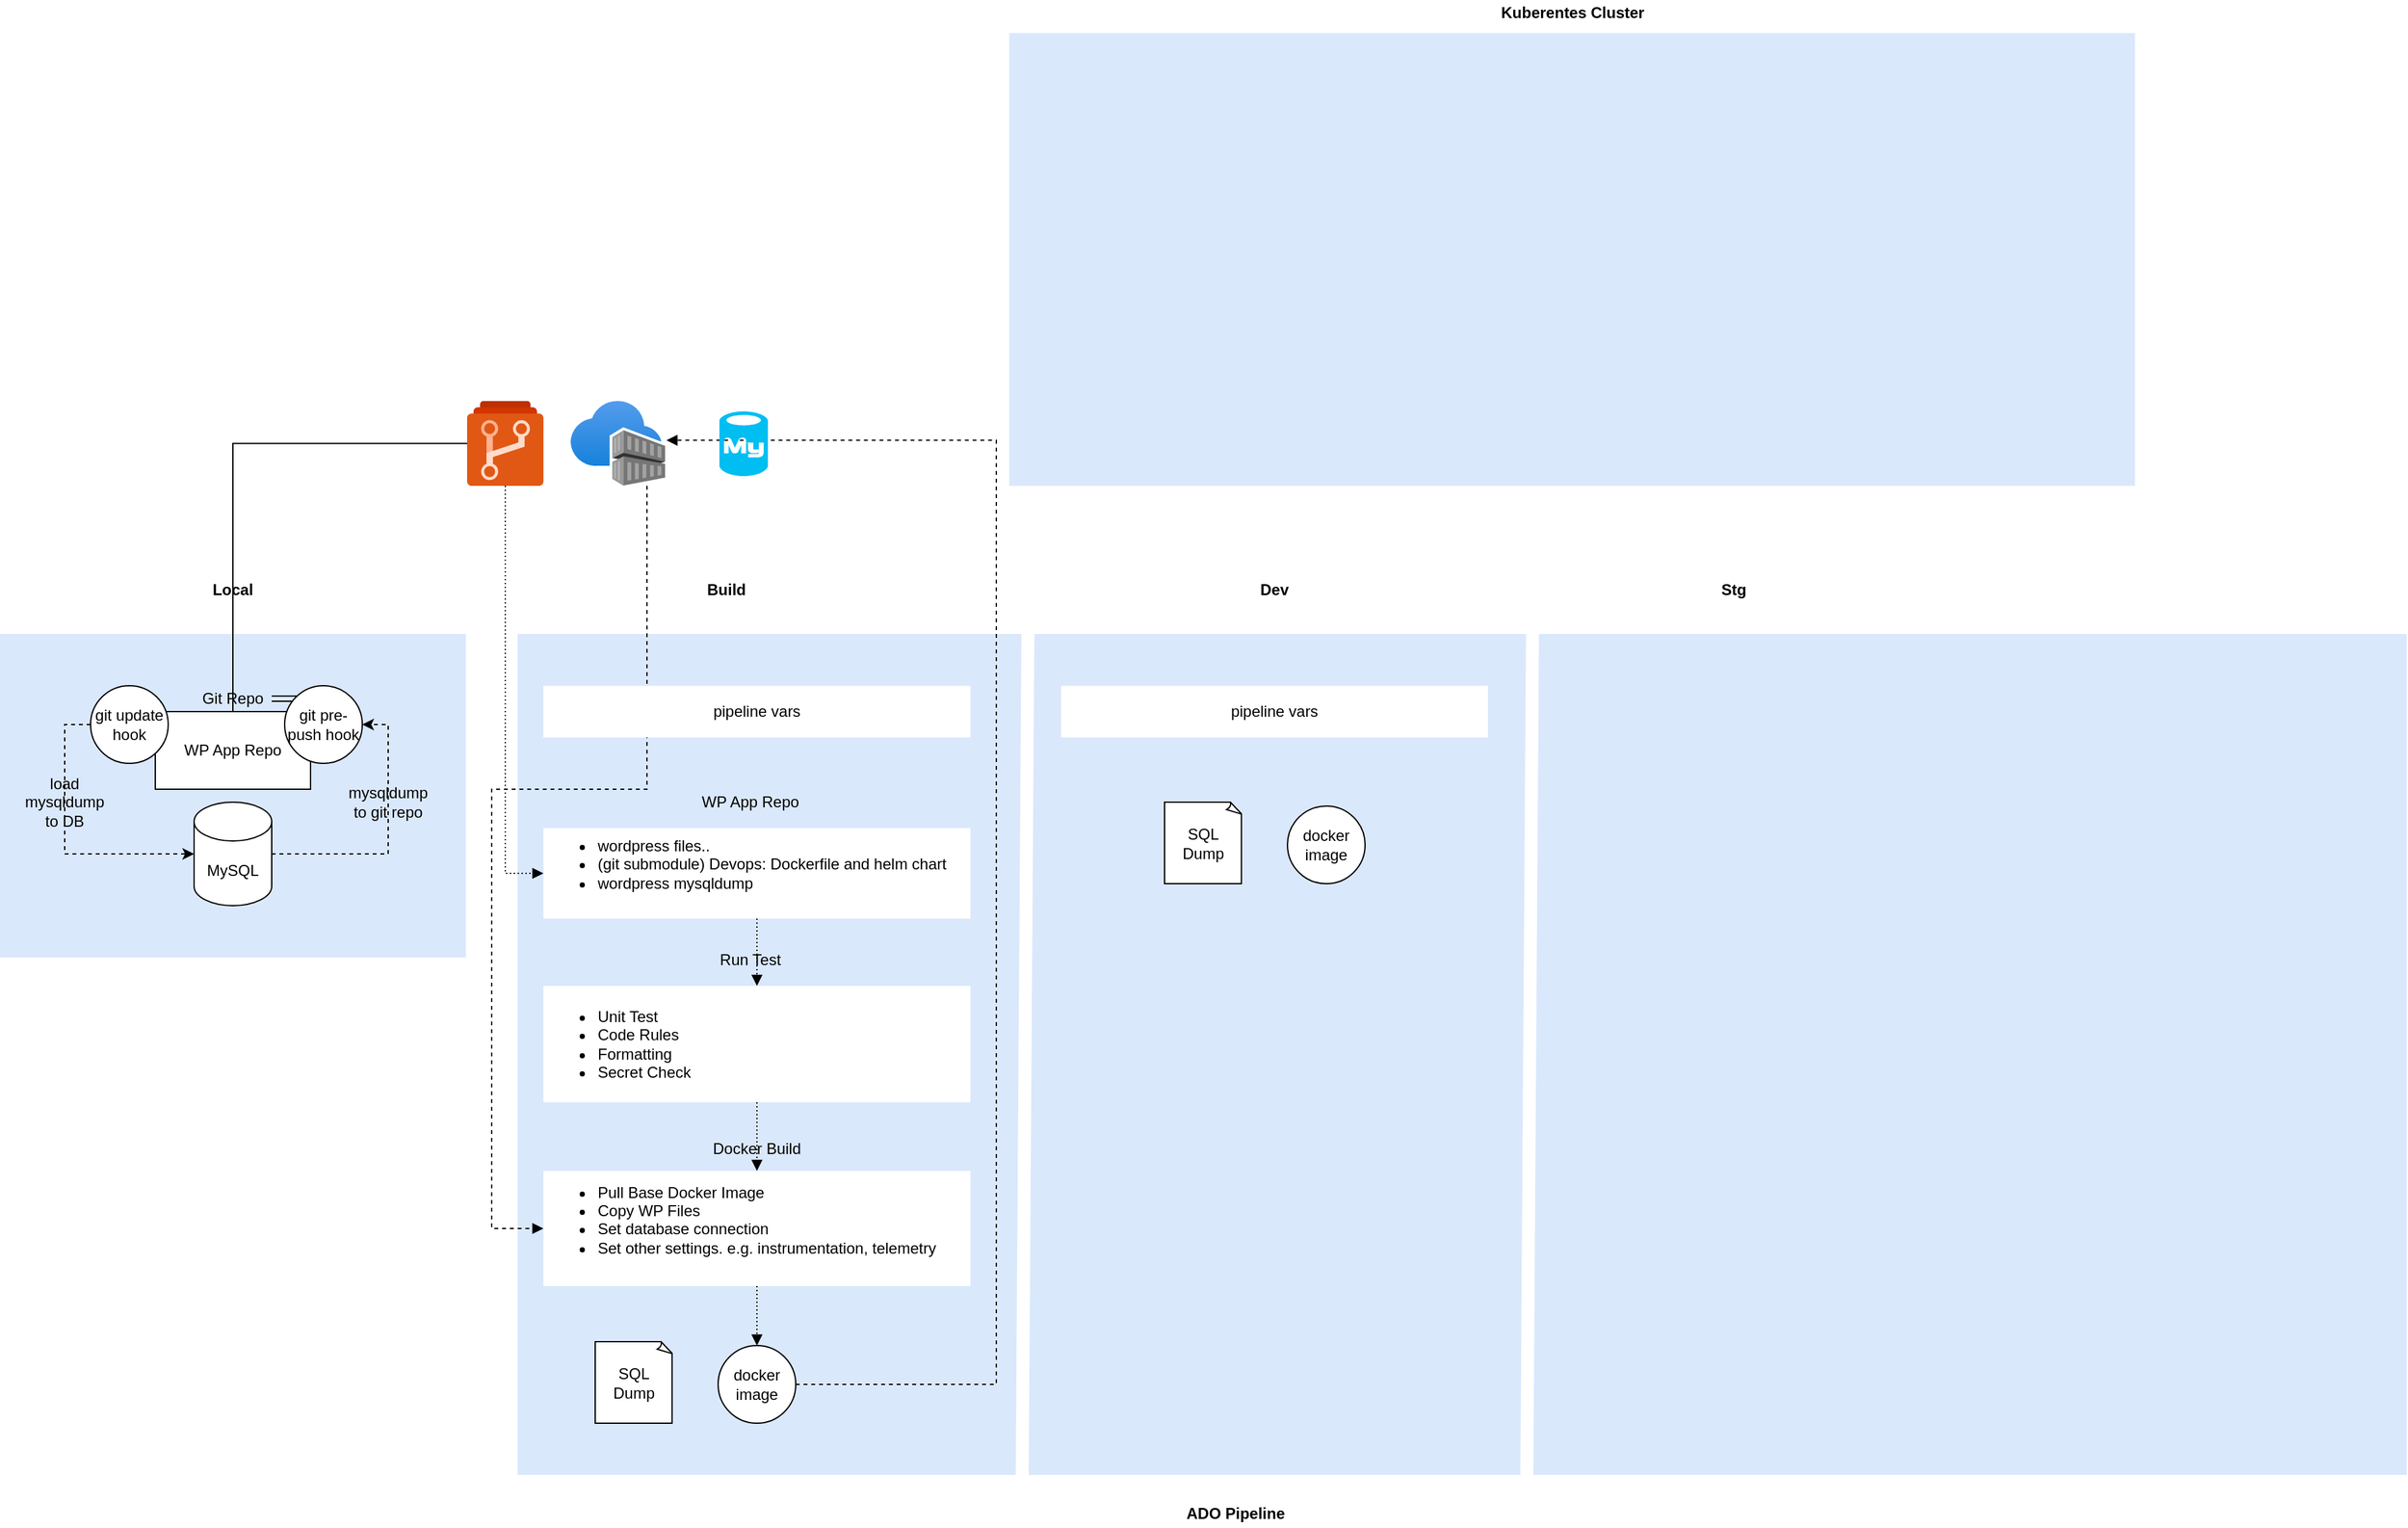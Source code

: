 <mxfile version="13.10.4" type="github">
  <diagram id="VkWiQgKyTVFQmq3Agn1a" name="Page-1">
    <mxGraphModel dx="2201" dy="1944" grid="1" gridSize="10" guides="1" tooltips="1" connect="1" arrows="1" fold="1" page="1" pageScale="1" pageWidth="850" pageHeight="1100" math="0" shadow="0">
      <root>
        <mxCell id="0" />
        <mxCell id="1" parent="0" />
        <mxCell id="SQHUohOvqXXeoGCL0_S1-23" value="" style="rounded=0;whiteSpace=wrap;html=1;fillColor=#dae8fc;strokeColor=none;" vertex="1" parent="1">
          <mxGeometry x="-10" y="400" width="360" height="250" as="geometry" />
        </mxCell>
        <mxCell id="SQHUohOvqXXeoGCL0_S1-17" style="edgeStyle=orthogonalEdgeStyle;rounded=0;orthogonalLoop=1;jettySize=auto;html=1;entryX=1;entryY=0.5;entryDx=0;entryDy=0;dashed=1;" edge="1" parent="1" source="SQHUohOvqXXeoGCL0_S1-1" target="SQHUohOvqXXeoGCL0_S1-6">
          <mxGeometry relative="1" as="geometry" />
        </mxCell>
        <mxCell id="SQHUohOvqXXeoGCL0_S1-1" value="MySQL" style="shape=cylinder3;whiteSpace=wrap;html=1;boundedLbl=1;backgroundOutline=1;size=15;" vertex="1" parent="1">
          <mxGeometry x="140" y="530" width="60" height="80" as="geometry" />
        </mxCell>
        <mxCell id="SQHUohOvqXXeoGCL0_S1-3" value="WP App Repo" style="rounded=0;whiteSpace=wrap;html=1;" vertex="1" parent="1">
          <mxGeometry x="110" y="460" width="120" height="60" as="geometry" />
        </mxCell>
        <mxCell id="SQHUohOvqXXeoGCL0_S1-16" style="edgeStyle=orthogonalEdgeStyle;rounded=0;orthogonalLoop=1;jettySize=auto;html=1;entryX=0;entryY=0.5;entryDx=0;entryDy=0;entryPerimeter=0;dashed=1;exitX=0;exitY=0.5;exitDx=0;exitDy=0;" edge="1" parent="1" source="SQHUohOvqXXeoGCL0_S1-4" target="SQHUohOvqXXeoGCL0_S1-1">
          <mxGeometry relative="1" as="geometry" />
        </mxCell>
        <mxCell id="SQHUohOvqXXeoGCL0_S1-4" value="git update hook" style="ellipse;whiteSpace=wrap;html=1;aspect=fixed;" vertex="1" parent="1">
          <mxGeometry x="60" y="440" width="60" height="60" as="geometry" />
        </mxCell>
        <mxCell id="SQHUohOvqXXeoGCL0_S1-45" value="" style="edgeStyle=orthogonalEdgeStyle;shape=link;rounded=0;orthogonalLoop=1;jettySize=auto;html=1;endArrow=none;endFill=0;" edge="1" parent="1" source="SQHUohOvqXXeoGCL0_S1-5" target="SQHUohOvqXXeoGCL0_S1-6">
          <mxGeometry relative="1" as="geometry" />
        </mxCell>
        <mxCell id="SQHUohOvqXXeoGCL0_S1-5" value="Git Repo" style="text;html=1;strokeColor=none;fillColor=none;align=center;verticalAlign=middle;whiteSpace=wrap;rounded=0;" vertex="1" parent="1">
          <mxGeometry x="140" y="440" width="60" height="20" as="geometry" />
        </mxCell>
        <mxCell id="SQHUohOvqXXeoGCL0_S1-6" value="git pre-push hook" style="ellipse;whiteSpace=wrap;html=1;aspect=fixed;" vertex="1" parent="1">
          <mxGeometry x="210" y="440" width="60" height="60" as="geometry" />
        </mxCell>
        <mxCell id="SQHUohOvqXXeoGCL0_S1-13" value="mysqldump to git repo" style="text;html=1;strokeColor=none;fillColor=none;align=center;verticalAlign=middle;whiteSpace=wrap;rounded=0;" vertex="1" parent="1">
          <mxGeometry x="260" y="520" width="60" height="20" as="geometry" />
        </mxCell>
        <mxCell id="SQHUohOvqXXeoGCL0_S1-21" value="load mysqldump to DB" style="text;html=1;strokeColor=none;fillColor=none;align=center;verticalAlign=middle;whiteSpace=wrap;rounded=0;" vertex="1" parent="1">
          <mxGeometry x="10" y="520" width="60" height="20" as="geometry" />
        </mxCell>
        <mxCell id="SQHUohOvqXXeoGCL0_S1-24" value="&lt;b&gt;Local&lt;/b&gt;" style="text;html=1;strokeColor=none;fillColor=none;align=center;verticalAlign=middle;whiteSpace=wrap;rounded=0;" vertex="1" parent="1">
          <mxGeometry x="140" y="356" width="60" height="20" as="geometry" />
        </mxCell>
        <mxCell id="SQHUohOvqXXeoGCL0_S1-31" style="edgeStyle=orthogonalEdgeStyle;rounded=0;orthogonalLoop=1;jettySize=auto;html=1;entryX=0.5;entryY=0;entryDx=0;entryDy=0;endArrow=none;endFill=0;" edge="1" parent="1" source="SQHUohOvqXXeoGCL0_S1-25" target="SQHUohOvqXXeoGCL0_S1-3">
          <mxGeometry relative="1" as="geometry" />
        </mxCell>
        <mxCell id="SQHUohOvqXXeoGCL0_S1-25" value="" style="aspect=fixed;html=1;points=[];align=center;image;fontSize=12;image=img/lib/mscae/Azure_Repos.svg;" vertex="1" parent="1">
          <mxGeometry x="351" y="220" width="59" height="65.56" as="geometry" />
        </mxCell>
        <mxCell id="SQHUohOvqXXeoGCL0_S1-27" value="" style="rounded=0;whiteSpace=wrap;html=1;fillColor=#dae8fc;strokeColor=none;" vertex="1" parent="1">
          <mxGeometry x="390" y="400" width="1460" height="650" as="geometry" />
        </mxCell>
        <mxCell id="SQHUohOvqXXeoGCL0_S1-64" style="edgeStyle=orthogonalEdgeStyle;rounded=0;orthogonalLoop=1;jettySize=auto;html=1;entryX=0;entryY=0.5;entryDx=0;entryDy=0;startArrow=none;startFill=0;endArrow=block;endFill=1;dashed=1;" edge="1" parent="1" source="SQHUohOvqXXeoGCL0_S1-29" target="SQHUohOvqXXeoGCL0_S1-51">
          <mxGeometry relative="1" as="geometry">
            <Array as="points">
              <mxPoint x="490" y="253" />
              <mxPoint x="490" y="520" />
              <mxPoint x="370" y="520" />
              <mxPoint x="370" y="859" />
            </Array>
          </mxGeometry>
        </mxCell>
        <mxCell id="SQHUohOvqXXeoGCL0_S1-29" value="" style="aspect=fixed;html=1;points=[];align=center;image;fontSize=12;image=img/lib/azure2/containers/Container_Registries.svg;" vertex="1" parent="1">
          <mxGeometry x="431" y="220" width="73.08" height="65.56" as="geometry" />
        </mxCell>
        <mxCell id="SQHUohOvqXXeoGCL0_S1-33" value="&lt;b&gt;Build&lt;/b&gt;" style="text;html=1;strokeColor=none;fillColor=none;align=center;verticalAlign=middle;whiteSpace=wrap;rounded=0;" vertex="1" parent="1">
          <mxGeometry x="500" y="356" width="103.08" height="20" as="geometry" />
        </mxCell>
        <mxCell id="SQHUohOvqXXeoGCL0_S1-34" value="&lt;b&gt;Dev&lt;/b&gt;" style="text;html=1;strokeColor=none;fillColor=none;align=center;verticalAlign=middle;whiteSpace=wrap;rounded=0;" vertex="1" parent="1">
          <mxGeometry x="945" y="356" width="60" height="20" as="geometry" />
        </mxCell>
        <mxCell id="SQHUohOvqXXeoGCL0_S1-35" value="&lt;b&gt;Stg&lt;br&gt;&lt;/b&gt;" style="text;html=1;strokeColor=none;fillColor=none;align=center;verticalAlign=middle;whiteSpace=wrap;rounded=0;" vertex="1" parent="1">
          <mxGeometry x="1300" y="356" width="60" height="20" as="geometry" />
        </mxCell>
        <mxCell id="SQHUohOvqXXeoGCL0_S1-36" value="&lt;span&gt;pipeline vars&lt;/span&gt;" style="rounded=0;whiteSpace=wrap;html=1;strokeColor=none;" vertex="1" parent="1">
          <mxGeometry x="410" y="440" width="330" height="40" as="geometry" />
        </mxCell>
        <mxCell id="SQHUohOvqXXeoGCL0_S1-37" value="&lt;b&gt;ADO Pipeline&lt;/b&gt;" style="text;html=1;strokeColor=none;fillColor=none;align=center;verticalAlign=middle;whiteSpace=wrap;rounded=0;" vertex="1" parent="1">
          <mxGeometry x="900" y="1070" width="90" height="20" as="geometry" />
        </mxCell>
        <mxCell id="SQHUohOvqXXeoGCL0_S1-59" style="edgeStyle=orthogonalEdgeStyle;rounded=0;orthogonalLoop=1;jettySize=auto;html=1;exitX=0.5;exitY=1;exitDx=0;exitDy=0;entryX=0.5;entryY=0;entryDx=0;entryDy=0;dashed=1;dashPattern=1 2;startArrow=none;startFill=0;endArrow=block;endFill=1;" edge="1" parent="1" source="SQHUohOvqXXeoGCL0_S1-44" target="SQHUohOvqXXeoGCL0_S1-54">
          <mxGeometry relative="1" as="geometry" />
        </mxCell>
        <mxCell id="SQHUohOvqXXeoGCL0_S1-44" value="&lt;div&gt;&lt;ul&gt;&lt;li&gt;wordpress files..&lt;br&gt;&lt;/li&gt;&lt;li&gt;(git submodule) Devops: Dockerfile and helm chart&lt;/li&gt;&lt;li&gt;wordpress mysqldump&lt;/li&gt;&lt;/ul&gt;&lt;/div&gt;&lt;div&gt;&lt;br&gt;&lt;/div&gt;" style="rounded=0;whiteSpace=wrap;html=1;strokeColor=none;align=left;" vertex="1" parent="1">
          <mxGeometry x="410" y="550" width="330" height="70" as="geometry" />
        </mxCell>
        <mxCell id="SQHUohOvqXXeoGCL0_S1-46" value="WP App Repo" style="text;html=1;strokeColor=none;fillColor=none;align=center;verticalAlign=middle;whiteSpace=wrap;rounded=0;" vertex="1" parent="1">
          <mxGeometry x="400" y="520" width="340" height="20" as="geometry" />
        </mxCell>
        <mxCell id="SQHUohOvqXXeoGCL0_S1-49" value="" style="endArrow=none;html=1;strokeWidth=10;entryX=0.432;entryY=0;entryDx=0;entryDy=0;entryPerimeter=0;exitX=0.429;exitY=1;exitDx=0;exitDy=0;exitPerimeter=0;strokeColor=#FFFFFF;" edge="1" parent="1">
          <mxGeometry width="50" height="50" relative="1" as="geometry">
            <mxPoint x="780.0" y="1050" as="sourcePoint" />
            <mxPoint x="784.38" y="400" as="targetPoint" />
          </mxGeometry>
        </mxCell>
        <mxCell id="SQHUohOvqXXeoGCL0_S1-62" style="edgeStyle=orthogonalEdgeStyle;rounded=0;orthogonalLoop=1;jettySize=auto;html=1;exitX=0.5;exitY=1;exitDx=0;exitDy=0;entryX=0.5;entryY=0;entryDx=0;entryDy=0;dashed=1;dashPattern=1 2;startArrow=none;startFill=0;endArrow=block;endFill=1;" edge="1" parent="1" source="SQHUohOvqXXeoGCL0_S1-51" target="SQHUohOvqXXeoGCL0_S1-57">
          <mxGeometry relative="1" as="geometry" />
        </mxCell>
        <mxCell id="SQHUohOvqXXeoGCL0_S1-51" value="&lt;div&gt;&lt;ul&gt;&lt;li&gt;Pull Base Docker Image&lt;br&gt;&lt;/li&gt;&lt;li&gt;Copy WP Files&amp;nbsp;&lt;/li&gt;&lt;li&gt;Set database connection&lt;/li&gt;&lt;li&gt;Set other settings. e.g. instrumentation, telemetry&lt;/li&gt;&lt;/ul&gt;&lt;/div&gt;&lt;div&gt;&lt;br&gt;&lt;/div&gt;" style="rounded=0;whiteSpace=wrap;html=1;strokeColor=none;align=left;" vertex="1" parent="1">
          <mxGeometry x="410" y="815" width="330" height="89" as="geometry" />
        </mxCell>
        <mxCell id="SQHUohOvqXXeoGCL0_S1-52" value="Docker Build" style="text;html=1;strokeColor=none;fillColor=none;align=center;verticalAlign=middle;whiteSpace=wrap;rounded=0;" vertex="1" parent="1">
          <mxGeometry x="420" y="788" width="310" height="20" as="geometry" />
        </mxCell>
        <mxCell id="SQHUohOvqXXeoGCL0_S1-61" style="edgeStyle=orthogonalEdgeStyle;rounded=0;orthogonalLoop=1;jettySize=auto;html=1;exitX=0.5;exitY=1;exitDx=0;exitDy=0;dashed=1;dashPattern=1 2;startArrow=none;startFill=0;endArrow=block;endFill=1;" edge="1" parent="1" source="SQHUohOvqXXeoGCL0_S1-54" target="SQHUohOvqXXeoGCL0_S1-51">
          <mxGeometry relative="1" as="geometry" />
        </mxCell>
        <mxCell id="SQHUohOvqXXeoGCL0_S1-54" value="&lt;div&gt;&lt;ul&gt;&lt;li&gt;Unit Test&lt;/li&gt;&lt;li&gt;Code Rules&lt;/li&gt;&lt;li&gt;Formatting&lt;/li&gt;&lt;li&gt;Secret Check&lt;/li&gt;&lt;/ul&gt;&lt;/div&gt;" style="rounded=0;whiteSpace=wrap;html=1;strokeColor=none;align=left;" vertex="1" parent="1">
          <mxGeometry x="410" y="672" width="330" height="90" as="geometry" />
        </mxCell>
        <mxCell id="SQHUohOvqXXeoGCL0_S1-55" value="Run Test" style="text;html=1;strokeColor=none;fillColor=none;align=center;verticalAlign=middle;whiteSpace=wrap;rounded=0;" vertex="1" parent="1">
          <mxGeometry x="400" y="642" width="340" height="20" as="geometry" />
        </mxCell>
        <mxCell id="SQHUohOvqXXeoGCL0_S1-63" style="edgeStyle=orthogonalEdgeStyle;rounded=0;orthogonalLoop=1;jettySize=auto;html=1;entryX=1.013;entryY=0.462;entryDx=0;entryDy=0;entryPerimeter=0;startArrow=none;startFill=0;endArrow=block;endFill=1;dashed=1;" edge="1" parent="1" source="SQHUohOvqXXeoGCL0_S1-57" target="SQHUohOvqXXeoGCL0_S1-29">
          <mxGeometry relative="1" as="geometry">
            <Array as="points">
              <mxPoint x="760" y="980" />
              <mxPoint x="760" y="250" />
            </Array>
          </mxGeometry>
        </mxCell>
        <mxCell id="SQHUohOvqXXeoGCL0_S1-57" value="docker image" style="ellipse;whiteSpace=wrap;html=1;aspect=fixed;" vertex="1" parent="1">
          <mxGeometry x="545" y="950" width="60" height="60" as="geometry" />
        </mxCell>
        <mxCell id="SQHUohOvqXXeoGCL0_S1-58" style="edgeStyle=orthogonalEdgeStyle;rounded=0;orthogonalLoop=1;jettySize=auto;html=1;entryX=0;entryY=0.5;entryDx=0;entryDy=0;dashed=1;dashPattern=1 2;startArrow=none;startFill=0;endArrow=block;endFill=1;" edge="1" parent="1" source="SQHUohOvqXXeoGCL0_S1-25" target="SQHUohOvqXXeoGCL0_S1-44">
          <mxGeometry relative="1" as="geometry" />
        </mxCell>
        <mxCell id="SQHUohOvqXXeoGCL0_S1-68" value="" style="rounded=0;whiteSpace=wrap;html=1;fillColor=#dae8fc;strokeColor=none;" vertex="1" parent="1">
          <mxGeometry x="770" y="-64.44" width="870" height="350" as="geometry" />
        </mxCell>
        <mxCell id="SQHUohOvqXXeoGCL0_S1-69" value="&lt;b&gt;Kuberentes Cluster&lt;/b&gt;" style="text;html=1;strokeColor=none;fillColor=none;align=center;verticalAlign=middle;whiteSpace=wrap;rounded=0;" vertex="1" parent="1">
          <mxGeometry x="1127.5" y="-90" width="155" height="20" as="geometry" />
        </mxCell>
        <mxCell id="SQHUohOvqXXeoGCL0_S1-70" value="&lt;span&gt;pipeline vars&lt;/span&gt;" style="rounded=0;whiteSpace=wrap;html=1;strokeColor=none;" vertex="1" parent="1">
          <mxGeometry x="810" y="440" width="330" height="40" as="geometry" />
        </mxCell>
        <mxCell id="SQHUohOvqXXeoGCL0_S1-71" value="" style="endArrow=none;html=1;strokeWidth=10;entryX=0.432;entryY=0;entryDx=0;entryDy=0;entryPerimeter=0;exitX=0.429;exitY=1;exitDx=0;exitDy=0;exitPerimeter=0;strokeColor=#FFFFFF;" edge="1" parent="1">
          <mxGeometry width="50" height="50" relative="1" as="geometry">
            <mxPoint x="1170" y="1050" as="sourcePoint" />
            <mxPoint x="1174.38" y="400" as="targetPoint" />
          </mxGeometry>
        </mxCell>
        <mxCell id="SQHUohOvqXXeoGCL0_S1-73" value="SQL Dump" style="whiteSpace=wrap;html=1;shape=mxgraph.basic.document" vertex="1" parent="1">
          <mxGeometry x="450" y="947" width="60" height="63" as="geometry" />
        </mxCell>
        <mxCell id="SQHUohOvqXXeoGCL0_S1-74" value="docker image" style="ellipse;whiteSpace=wrap;html=1;aspect=fixed;" vertex="1" parent="1">
          <mxGeometry x="985" y="533" width="60" height="60" as="geometry" />
        </mxCell>
        <mxCell id="SQHUohOvqXXeoGCL0_S1-75" value="SQL Dump" style="whiteSpace=wrap;html=1;shape=mxgraph.basic.document" vertex="1" parent="1">
          <mxGeometry x="890" y="530" width="60" height="63" as="geometry" />
        </mxCell>
        <mxCell id="SQHUohOvqXXeoGCL0_S1-76" value="" style="verticalLabelPosition=bottom;html=1;verticalAlign=top;align=center;strokeColor=none;fillColor=#00BEF2;shape=mxgraph.azure.mysql_database;" vertex="1" parent="1">
          <mxGeometry x="546" y="228" width="37.5" height="50" as="geometry" />
        </mxCell>
      </root>
    </mxGraphModel>
  </diagram>
</mxfile>
